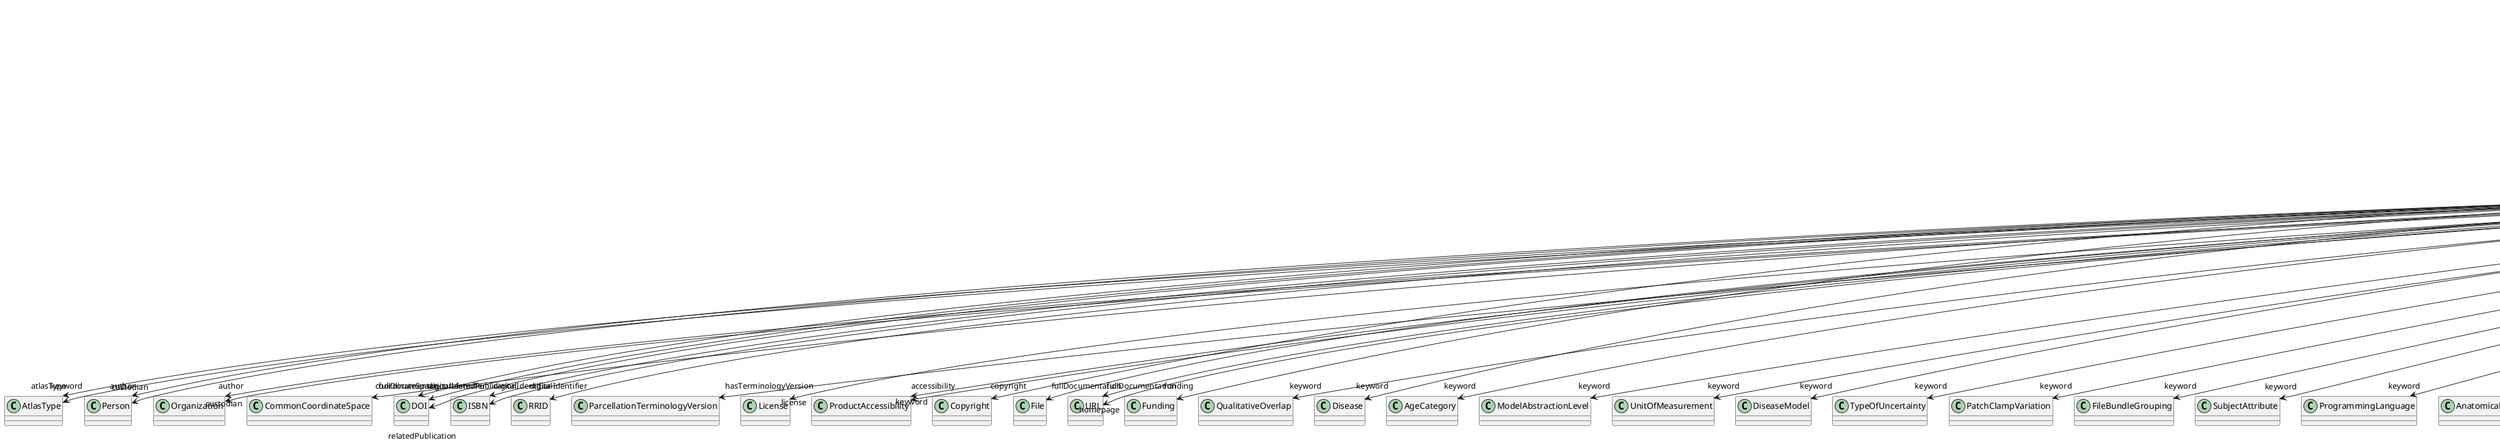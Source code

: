 @startuml
class BrainAtlasVersion {
+abbreviation
+atlasType
+author
+coordinateSpace
+digitalIdentifier
+hasTerminologyVersion
+isAlternativeVersionOf
+isNewVersionOf
+license
+ontologyIdentifier
+accessibility
+copyright
+custodian
+description
+fullDocumentation
+fullName
+funding
+homepage
+howToCite
+keyword
+otherContribution
+relatedPublication
+releaseDate
+repository
+shortName
+supportChannel
+versionIdentifier
+versionInnovation

}
BrainAtlasVersion -d-> "atlasType" AtlasType
BrainAtlasVersion -d-> "author" Person
BrainAtlasVersion -d-> "author" Organization
BrainAtlasVersion -d-> "coordinateSpace" CommonCoordinateSpace
BrainAtlasVersion -d-> "digitalIdentifier" DOI
BrainAtlasVersion -d-> "digitalIdentifier" ISBN
BrainAtlasVersion -d-> "digitalIdentifier" RRID
BrainAtlasVersion -d-> "hasTerminologyVersion" ParcellationTerminologyVersion
BrainAtlasVersion -d-> "isAlternativeVersionOf" BrainAtlasVersion
BrainAtlasVersion -d-> "isNewVersionOf" BrainAtlasVersion
BrainAtlasVersion -d-> "license" License
BrainAtlasVersion -d-> "accessibility" ProductAccessibility
BrainAtlasVersion -d-> "copyright" Copyright
BrainAtlasVersion -d-> "custodian" Person
BrainAtlasVersion -d-> "custodian" Organization
BrainAtlasVersion -d-> "fullDocumentation" DOI
BrainAtlasVersion -d-> "fullDocumentation" File
BrainAtlasVersion -d-> "fullDocumentation" URL
BrainAtlasVersion -d-> "funding" Funding
BrainAtlasVersion -d-> "homepage" URL
BrainAtlasVersion -d-> "keyword" QualitativeOverlap
BrainAtlasVersion -d-> "keyword" Disease
BrainAtlasVersion -d-> "keyword" AgeCategory
BrainAtlasVersion -d-> "keyword" ModelAbstractionLevel
BrainAtlasVersion -d-> "keyword" UnitOfMeasurement
BrainAtlasVersion -d-> "keyword" DiseaseModel
BrainAtlasVersion -d-> "keyword" TypeOfUncertainty
BrainAtlasVersion -d-> "keyword" PatchClampVariation
BrainAtlasVersion -d-> "keyword" FileBundleGrouping
BrainAtlasVersion -d-> "keyword" SubjectAttribute
BrainAtlasVersion -d-> "keyword" ProgrammingLanguage
BrainAtlasVersion -d-> "keyword" AnatomicalPlane
BrainAtlasVersion -d-> "keyword" FileRepositoryType
BrainAtlasVersion -d-> "keyword" CranialWindowType
BrainAtlasVersion -d-> "keyword" AnnotationType
BrainAtlasVersion -d-> "keyword" Technique
BrainAtlasVersion -d-> "keyword" UBERONParcellation
BrainAtlasVersion -d-> "keyword" OperatingSystem
BrainAtlasVersion -d-> "keyword" Terminology
BrainAtlasVersion -d-> "keyword" SoftwareFeature
BrainAtlasVersion -d-> "keyword" BreedingType
BrainAtlasVersion -d-> "keyword" FileUsageRole
BrainAtlasVersion -d-> "keyword" CellCultureType
BrainAtlasVersion -d-> "keyword" MeasuredQuantity
BrainAtlasVersion -d-> "keyword" SubcellularEntity
BrainAtlasVersion -d-> "keyword" DeviceType
BrainAtlasVersion -d-> "keyword" ContributionType
BrainAtlasVersion -d-> "keyword" Laterality
BrainAtlasVersion -d-> "keyword" ModelScope
BrainAtlasVersion -d-> "keyword" GeneticStrainType
BrainAtlasVersion -d-> "keyword" AtlasType
BrainAtlasVersion -d-> "keyword" BiologicalOrder
BrainAtlasVersion -d-> "keyword" Handedness
BrainAtlasVersion -d-> "keyword" StimulationApproach
BrainAtlasVersion -d-> "keyword" MolecularEntity
BrainAtlasVersion -d-> "keyword" MetaDataModelType
BrainAtlasVersion -d-> "keyword" SemanticDataType
BrainAtlasVersion -d-> "keyword" Organ
BrainAtlasVersion -d-> "keyword" CriteriaQualityType
BrainAtlasVersion -d-> "keyword" ActionStatusType
BrainAtlasVersion -d-> "keyword" Species
BrainAtlasVersion -d-> "keyword" AnatomicalAxesOrientation
BrainAtlasVersion -d-> "keyword" OperatingDevice
BrainAtlasVersion -d-> "keyword" StimulusType
BrainAtlasVersion -d-> "keyword" SoftwareApplicationCategory
BrainAtlasVersion -d-> "keyword" PreparationType
BrainAtlasVersion -d-> "keyword" ProductAccessibility
BrainAtlasVersion -d-> "keyword" Service
BrainAtlasVersion -d-> "keyword" TissueSampleAttribute
BrainAtlasVersion -d-> "keyword" TermSuggestion
BrainAtlasVersion -d-> "keyword" Language
BrainAtlasVersion -d-> "keyword" BiologicalSex
BrainAtlasVersion -d-> "keyword" DataType
BrainAtlasVersion -d-> "keyword" TissueSampleType
BrainAtlasVersion -d-> "keyword" CellType
BrainAtlasVersion -d-> "keyword" EthicsAssessment
BrainAtlasVersion -d-> "keyword" ExperimentalApproach
BrainAtlasVersion -d-> "otherContribution" Contribution
BrainAtlasVersion -d-> "relatedPublication" DOI
BrainAtlasVersion -d-> "relatedPublication" ISBN
BrainAtlasVersion -d-> "relatedPublication" HANDLE
BrainAtlasVersion -d-> "repository" FileRepository

@enduml